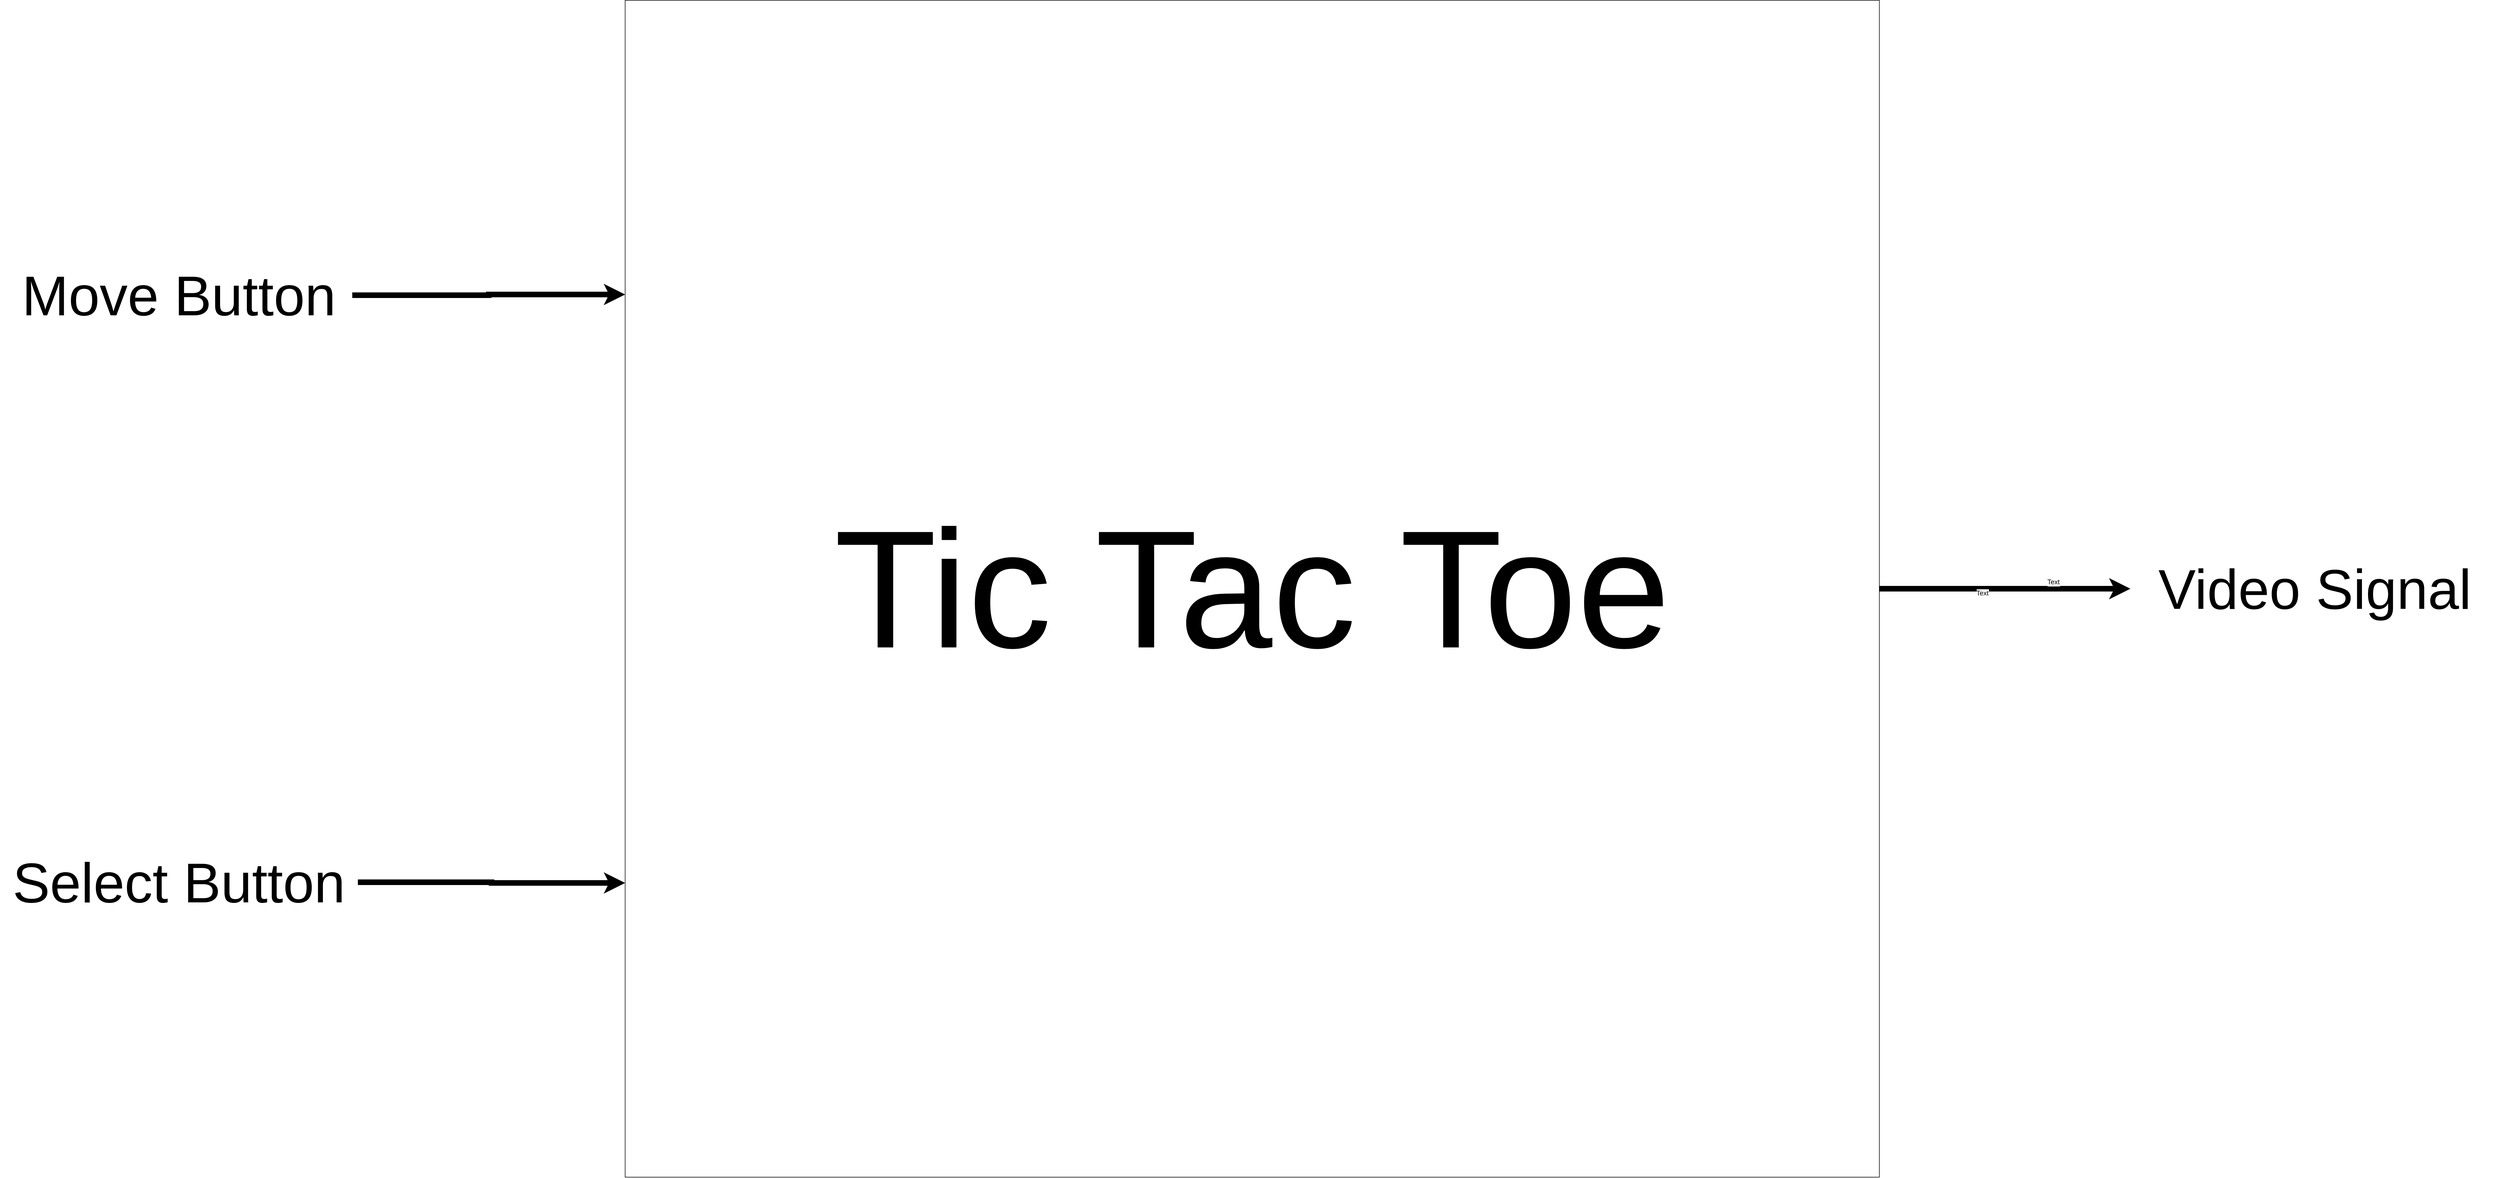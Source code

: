 <mxfile version="11.3.0" type="device" pages="3"><diagram name="Primer nivel" id="VRaEyKeMz-Fu94Q4F9TS"><mxGraphModel dx="4730" dy="3400" grid="1" gridSize="10" guides="1" tooltips="1" connect="1" arrows="1" fold="1" page="1" pageScale="1" pageWidth="4681" pageHeight="3300" math="0" shadow="0"><root><mxCell id="SOp9lA0vpBO1WzthSjaa-0"/><mxCell id="SOp9lA0vpBO1WzthSjaa-1" parent="SOp9lA0vpBO1WzthSjaa-0"/><mxCell id="SOp9lA0vpBO1WzthSjaa-2" value="&lt;font style=&quot;font-size: 300px&quot;&gt;Tic Tac Toe&lt;/font&gt;" style="rounded=0;whiteSpace=wrap;html=1;fontSize=144;" parent="SOp9lA0vpBO1WzthSjaa-1" vertex="1"><mxGeometry x="1208" y="592.5" width="2243" height="2105" as="geometry"/></mxCell><mxCell id="SOp9lA0vpBO1WzthSjaa-3" style="edgeStyle=orthogonalEdgeStyle;rounded=0;orthogonalLoop=1;jettySize=auto;html=1;exitX=1;exitY=0.5;exitDx=0;exitDy=0;entryX=0;entryY=0.25;entryDx=0;entryDy=0;strokeWidth=10;" parent="SOp9lA0vpBO1WzthSjaa-1" source="SOp9lA0vpBO1WzthSjaa-4" target="SOp9lA0vpBO1WzthSjaa-2" edge="1"><mxGeometry relative="1" as="geometry"/></mxCell><mxCell id="SOp9lA0vpBO1WzthSjaa-4" value="&lt;font style=&quot;font-size: 100px&quot;&gt;Move Button&lt;/font&gt;" style="text;html=1;strokeColor=none;fillColor=none;align=center;verticalAlign=middle;whiteSpace=wrap;rounded=0;" parent="SOp9lA0vpBO1WzthSjaa-1" vertex="1"><mxGeometry x="100" y="1030" width="620" height="180" as="geometry"/></mxCell><mxCell id="SOp9lA0vpBO1WzthSjaa-5" style="edgeStyle=orthogonalEdgeStyle;rounded=0;orthogonalLoop=1;jettySize=auto;html=1;exitX=1;exitY=0.5;exitDx=0;exitDy=0;entryX=0;entryY=0.75;entryDx=0;entryDy=0;strokeWidth=10;" parent="SOp9lA0vpBO1WzthSjaa-1" source="SOp9lA0vpBO1WzthSjaa-6" target="SOp9lA0vpBO1WzthSjaa-2" edge="1"><mxGeometry relative="1" as="geometry"/></mxCell><mxCell id="SOp9lA0vpBO1WzthSjaa-6" value="&lt;font style=&quot;font-size: 100px&quot;&gt;Select Button&lt;/font&gt;" style="text;html=1;strokeColor=none;fillColor=none;align=center;verticalAlign=middle;whiteSpace=wrap;rounded=0;" parent="SOp9lA0vpBO1WzthSjaa-1" vertex="1"><mxGeometry x="90" y="2080" width="640" height="180" as="geometry"/></mxCell><mxCell id="SOp9lA0vpBO1WzthSjaa-10" value="&lt;span style=&quot;font-size: 100px&quot;&gt;Video Signal&lt;/span&gt;" style="text;html=1;strokeColor=none;fillColor=none;align=center;verticalAlign=middle;whiteSpace=wrap;rounded=0;" parent="SOp9lA0vpBO1WzthSjaa-1" vertex="1"><mxGeometry x="3900" y="1496.5" width="660" height="297" as="geometry"/></mxCell><mxCell id="SOp9lA0vpBO1WzthSjaa-16" value="" style="endArrow=classic;html=1;entryX=0;entryY=0.5;entryDx=0;entryDy=0;exitX=1;exitY=0.5;exitDx=0;exitDy=0;strokeWidth=10;" parent="SOp9lA0vpBO1WzthSjaa-1" source="SOp9lA0vpBO1WzthSjaa-2" target="SOp9lA0vpBO1WzthSjaa-10" edge="1"><mxGeometry width="50" height="50" relative="1" as="geometry"><mxPoint x="3493" y="1005.0" as="sourcePoint"/><mxPoint x="3990" y="1005.0" as="targetPoint"/></mxGeometry></mxCell><mxCell id="SOp9lA0vpBO1WzthSjaa-19" value="Text" style="text;html=1;resizable=0;points=[];align=center;verticalAlign=middle;labelBackgroundColor=#ffffff;" parent="SOp9lA0vpBO1WzthSjaa-16" vertex="1" connectable="0"><mxGeometry x="0.375" y="12" relative="1" as="geometry"><mxPoint x="2" as="offset"/></mxGeometry></mxCell><mxCell id="SOp9lA0vpBO1WzthSjaa-20" value="Text" style="text;html=1;resizable=0;points=[];align=center;verticalAlign=middle;labelBackgroundColor=#ffffff;" parent="SOp9lA0vpBO1WzthSjaa-16" vertex="1" connectable="0"><mxGeometry x="-0.189" y="-8" relative="1" as="geometry"><mxPoint x="2" as="offset"/></mxGeometry></mxCell></root></mxGraphModel></diagram><diagram name="Segundo Nivel" id="94DlbC7KpUiSdcQvZ9me"><mxGraphModel dx="2703" dy="1943" grid="1" gridSize="10" guides="1" tooltips="1" connect="1" arrows="1" fold="1" page="1" pageScale="1" pageWidth="4681" pageHeight="3300" math="0" shadow="0"><root><mxCell id="M1Ep8YTPKcjuerVKR5_u-0"/><mxCell id="M1Ep8YTPKcjuerVKR5_u-1" parent="M1Ep8YTPKcjuerVKR5_u-0"/><mxCell id="M1Ep8YTPKcjuerVKR5_u-2" value="" style="rounded=0;whiteSpace=wrap;html=1;fontSize=144;" parent="M1Ep8YTPKcjuerVKR5_u-1" vertex="1"><mxGeometry x="1208" y="592.5" width="2243" height="2105" as="geometry"/></mxCell><mxCell id="6IfvjfsNsSZOHB_yf66o-8" style="edgeStyle=orthogonalEdgeStyle;rounded=0;orthogonalLoop=1;jettySize=auto;html=1;exitX=0;exitY=0.75;exitDx=0;exitDy=0;entryX=0.5;entryY=1;entryDx=0;entryDy=0;strokeWidth=10;" parent="M1Ep8YTPKcjuerVKR5_u-1" source="M1Ep8YTPKcjuerVKR5_u-2" target="6IfvjfsNsSZOHB_yf66o-4" edge="1"><mxGeometry relative="1" as="geometry"><Array as="points"><mxPoint x="1711" y="2171"/></Array></mxGeometry></mxCell><mxCell id="6IfvjfsNsSZOHB_yf66o-7" style="edgeStyle=orthogonalEdgeStyle;rounded=0;orthogonalLoop=1;jettySize=auto;html=1;exitX=0;exitY=0.25;exitDx=0;exitDy=0;entryX=0.5;entryY=0;entryDx=0;entryDy=0;strokeWidth=10;" parent="M1Ep8YTPKcjuerVKR5_u-1" source="M1Ep8YTPKcjuerVKR5_u-2" target="6IfvjfsNsSZOHB_yf66o-4" edge="1"><mxGeometry relative="1" as="geometry"><Array as="points"><mxPoint x="1712" y="1119"/><mxPoint x="1712" y="1500"/></Array></mxGeometry></mxCell><mxCell id="M1Ep8YTPKcjuerVKR5_u-3" style="edgeStyle=orthogonalEdgeStyle;rounded=0;orthogonalLoop=1;jettySize=auto;html=1;exitX=1;exitY=0.5;exitDx=0;exitDy=0;entryX=0;entryY=0.25;entryDx=0;entryDy=0;strokeWidth=10;" parent="M1Ep8YTPKcjuerVKR5_u-1" source="M1Ep8YTPKcjuerVKR5_u-4" target="M1Ep8YTPKcjuerVKR5_u-2" edge="1"><mxGeometry relative="1" as="geometry"/></mxCell><mxCell id="M1Ep8YTPKcjuerVKR5_u-4" value="&lt;font style=&quot;font-size: 100px&quot;&gt;Move Button&lt;/font&gt;" style="text;html=1;strokeColor=none;fillColor=none;align=center;verticalAlign=middle;whiteSpace=wrap;rounded=0;" parent="M1Ep8YTPKcjuerVKR5_u-1" vertex="1"><mxGeometry x="100" y="1030" width="620" height="180" as="geometry"/></mxCell><mxCell id="M1Ep8YTPKcjuerVKR5_u-5" style="edgeStyle=orthogonalEdgeStyle;rounded=0;orthogonalLoop=1;jettySize=auto;html=1;exitX=1;exitY=0.5;exitDx=0;exitDy=0;entryX=0;entryY=0.75;entryDx=0;entryDy=0;strokeWidth=10;" parent="M1Ep8YTPKcjuerVKR5_u-1" source="M1Ep8YTPKcjuerVKR5_u-6" target="M1Ep8YTPKcjuerVKR5_u-2" edge="1"><mxGeometry relative="1" as="geometry"/></mxCell><mxCell id="M1Ep8YTPKcjuerVKR5_u-6" value="&lt;font style=&quot;font-size: 100px&quot;&gt;Select Button&lt;/font&gt;" style="text;html=1;strokeColor=none;fillColor=none;align=center;verticalAlign=middle;whiteSpace=wrap;rounded=0;" parent="M1Ep8YTPKcjuerVKR5_u-1" vertex="1"><mxGeometry x="90" y="2080" width="640" height="180" as="geometry"/></mxCell><mxCell id="M1Ep8YTPKcjuerVKR5_u-7" value="&lt;span style=&quot;font-size: 100px&quot;&gt;Video Signal&lt;/span&gt;" style="text;html=1;strokeColor=none;fillColor=none;align=center;verticalAlign=middle;whiteSpace=wrap;rounded=0;" parent="M1Ep8YTPKcjuerVKR5_u-1" vertex="1"><mxGeometry x="3900" y="1496.5" width="660" height="297" as="geometry"/></mxCell><mxCell id="M1Ep8YTPKcjuerVKR5_u-8" value="" style="endArrow=classic;html=1;entryX=0;entryY=0.5;entryDx=0;entryDy=0;exitX=1;exitY=0.5;exitDx=0;exitDy=0;strokeWidth=10;" parent="M1Ep8YTPKcjuerVKR5_u-1" source="M1Ep8YTPKcjuerVKR5_u-2" target="M1Ep8YTPKcjuerVKR5_u-7" edge="1"><mxGeometry width="50" height="50" relative="1" as="geometry"><mxPoint x="3493" y="1005.0" as="sourcePoint"/><mxPoint x="3990" y="1005.0" as="targetPoint"/></mxGeometry></mxCell><mxCell id="M1Ep8YTPKcjuerVKR5_u-9" value="Text" style="text;html=1;resizable=0;points=[];align=center;verticalAlign=middle;labelBackgroundColor=#ffffff;" parent="M1Ep8YTPKcjuerVKR5_u-8" vertex="1" connectable="0"><mxGeometry x="0.375" y="12" relative="1" as="geometry"><mxPoint x="2" as="offset"/></mxGeometry></mxCell><mxCell id="M1Ep8YTPKcjuerVKR5_u-10" value="Text" style="text;html=1;resizable=0;points=[];align=center;verticalAlign=middle;labelBackgroundColor=#ffffff;" parent="M1Ep8YTPKcjuerVKR5_u-8" vertex="1" connectable="0"><mxGeometry x="-0.189" y="-8" relative="1" as="geometry"><mxPoint x="2" as="offset"/></mxGeometry></mxCell><mxCell id="6IfvjfsNsSZOHB_yf66o-1" style="edgeStyle=orthogonalEdgeStyle;rounded=0;orthogonalLoop=1;jettySize=auto;html=1;exitX=1;exitY=0.5;exitDx=0;exitDy=0;entryX=1;entryY=0.5;entryDx=0;entryDy=0;strokeWidth=10;" parent="M1Ep8YTPKcjuerVKR5_u-1" source="6IfvjfsNsSZOHB_yf66o-0" target="M1Ep8YTPKcjuerVKR5_u-2" edge="1"><mxGeometry relative="1" as="geometry"><Array as="points"><mxPoint x="3260" y="1645"/></Array></mxGeometry></mxCell><mxCell id="6IfvjfsNsSZOHB_yf66o-0" value="&lt;font style=&quot;font-size: 72px&quot;&gt;Video Controller&lt;/font&gt;" style="rounded=0;whiteSpace=wrap;html=1;" parent="M1Ep8YTPKcjuerVKR5_u-1" vertex="1"><mxGeometry x="2700" y="1500" width="560" height="296" as="geometry"/></mxCell><mxCell id="6IfvjfsNsSZOHB_yf66o-6" style="edgeStyle=orthogonalEdgeStyle;rounded=0;orthogonalLoop=1;jettySize=auto;html=1;exitX=1;exitY=0.5;exitDx=0;exitDy=0;entryX=0;entryY=0.5;entryDx=0;entryDy=0;strokeWidth=10;" parent="M1Ep8YTPKcjuerVKR5_u-1" source="6IfvjfsNsSZOHB_yf66o-2" target="6IfvjfsNsSZOHB_yf66o-0" edge="1"><mxGeometry relative="1" as="geometry"/></mxCell><mxCell id="6IfvjfsNsSZOHB_yf66o-2" value="&lt;font style=&quot;font-size: 72px&quot;&gt;Renderer&lt;/font&gt;" style="rounded=0;whiteSpace=wrap;html=1;" parent="M1Ep8YTPKcjuerVKR5_u-1" vertex="1"><mxGeometry x="2088" y="1500" width="505" height="296" as="geometry"/></mxCell><mxCell id="6IfvjfsNsSZOHB_yf66o-5" style="edgeStyle=orthogonalEdgeStyle;rounded=0;orthogonalLoop=1;jettySize=auto;html=1;exitX=1;exitY=0.5;exitDx=0;exitDy=0;entryX=0;entryY=0.5;entryDx=0;entryDy=0;strokeWidth=10;" parent="M1Ep8YTPKcjuerVKR5_u-1" source="6IfvjfsNsSZOHB_yf66o-4" target="6IfvjfsNsSZOHB_yf66o-2" edge="1"><mxGeometry relative="1" as="geometry"/></mxCell><mxCell id="6IfvjfsNsSZOHB_yf66o-4" value="&lt;span style=&quot;font-size: 72px&quot;&gt;Game Logic&lt;/span&gt;" style="rounded=0;whiteSpace=wrap;html=1;" parent="M1Ep8YTPKcjuerVKR5_u-1" vertex="1"><mxGeometry x="1441" y="1500" width="540" height="296" as="geometry"/></mxCell><mxCell id="t1zaIUHRkHq5p40EgM4k-0" value="&lt;font style=&quot;font-size: 150px&quot;&gt;Tic Tac Toe&lt;/font&gt;" style="text;html=1;strokeColor=none;fillColor=none;align=center;verticalAlign=middle;whiteSpace=wrap;rounded=0;" parent="M1Ep8YTPKcjuerVKR5_u-1" vertex="1"><mxGeometry x="1240" y="630" width="770" height="180" as="geometry"/></mxCell></root></mxGraphModel></diagram><diagram id="coCTTtvEyfq7xcl68fyD" name="Tercer nivel"><mxGraphModel dx="4730" dy="3400" grid="1" gridSize="10" guides="1" tooltips="1" connect="1" arrows="1" fold="1" page="1" pageScale="1" pageWidth="4681" pageHeight="3300" math="0" shadow="0"><root><mxCell id="0"/><mxCell id="1" parent="0"/><mxCell id="U6bcuDXl89iZQNXAuWG--1" value="" style="rounded=0;whiteSpace=wrap;html=1;fontSize=144;" parent="1" vertex="1"><mxGeometry x="890" y="593" width="2561" height="2105" as="geometry"/></mxCell><mxCell id="U6bcuDXl89iZQNXAuWG--9" style="edgeStyle=orthogonalEdgeStyle;rounded=0;orthogonalLoop=1;jettySize=auto;html=1;exitX=1;exitY=0.5;exitDx=0;exitDy=0;entryX=0;entryY=0.25;entryDx=0;entryDy=0;strokeWidth=10;" parent="1" source="U6bcuDXl89iZQNXAuWG--6" edge="1"><mxGeometry relative="1" as="geometry"><mxPoint x="898.429" y="1119.857" as="targetPoint"/></mxGeometry></mxCell><mxCell id="U6bcuDXl89iZQNXAuWG--6" value="&lt;font style=&quot;font-size: 100px&quot;&gt;MoveButton&lt;/font&gt;" style="text;html=1;strokeColor=none;fillColor=none;align=center;verticalAlign=middle;whiteSpace=wrap;rounded=0;" parent="1" vertex="1"><mxGeometry x="40" y="1030" width="620" height="180" as="geometry"/></mxCell><mxCell id="U6bcuDXl89iZQNXAuWG--8" style="edgeStyle=orthogonalEdgeStyle;rounded=0;orthogonalLoop=1;jettySize=auto;html=1;exitX=1;exitY=0.5;exitDx=0;exitDy=0;entryX=0;entryY=0.75;entryDx=0;entryDy=0;strokeWidth=10;" parent="1" source="U6bcuDXl89iZQNXAuWG--7" edge="1"><mxGeometry relative="1" as="geometry"><mxPoint x="898.429" y="2171.286" as="targetPoint"/></mxGeometry></mxCell><mxCell id="U6bcuDXl89iZQNXAuWG--7" value="&lt;font style=&quot;font-size: 100px&quot;&gt;SelectButton&lt;/font&gt;" style="text;html=1;strokeColor=none;fillColor=none;align=center;verticalAlign=middle;whiteSpace=wrap;rounded=0;" parent="1" vertex="1"><mxGeometry x="40" y="2080" width="610" height="180" as="geometry"/></mxCell><mxCell id="U6bcuDXl89iZQNXAuWG--10" value="&lt;font style=&quot;font-size: 100px&quot;&gt;VGA_R&lt;/font&gt;" style="text;html=1;strokeColor=none;fillColor=none;align=center;verticalAlign=middle;whiteSpace=wrap;rounded=0;" parent="1" vertex="1"><mxGeometry x="3950" y="961" width="380" height="180" as="geometry"/></mxCell><mxCell id="U6bcuDXl89iZQNXAuWG--11" value="&lt;font style=&quot;font-size: 100px&quot;&gt;VGA_G&lt;/font&gt;&lt;span style=&quot;font-family: &amp;#34;helvetica&amp;#34; , &amp;#34;arial&amp;#34; , sans-serif ; font-size: 0px ; white-space: nowrap&quot;&gt;%3CmxGraphModel%3E%3Croot%3E%3CmxCell%20id%3D%220%22%2F%3E%3CmxCell%20id%3D%221%22%20parent%3D%220%22%2F%3E%3CmxCell%20id%3D%222%22%20value%3D%22%26lt%3Bfont%20style%3D%26quot%3Bfont-size%3A%20100px%26quot%3B%26gt%3BVGA_R%26lt%3B%2Ffont%26gt%3B%22%20style%3D%22text%3Bhtml%3D1%3BstrokeColor%3Dnone%3BfillColor%3Dnone%3Balign%3Dcenter%3BverticalAlign%3Dmiddle%3BwhiteSpace%3Dwrap%3Brounded%3D0%3B%22%20vertex%3D%221%22%20parent%3D%221%22%3E%3CmxGeometry%20x%3D%223800%22%20y%3D%22592.5%22%20width%3D%22620%22%20height%3D%22180%22%20as%3D%22geometry%22%2F%3E%3C%2FmxCell%3E%3C%2Froot%3E%3C%2FmxGraphModel%3E&lt;/span&gt;" style="text;html=1;strokeColor=none;fillColor=none;align=center;verticalAlign=middle;whiteSpace=wrap;rounded=0;" parent="1" vertex="1"><mxGeometry x="3952.5" y="1218.5" width="375" height="180" as="geometry"/></mxCell><mxCell id="U6bcuDXl89iZQNXAuWG--12" value="&lt;font style=&quot;font-size: 100px&quot;&gt;VGA_B&lt;/font&gt;" style="text;html=1;strokeColor=none;fillColor=none;align=center;verticalAlign=middle;whiteSpace=wrap;rounded=0;" parent="1" vertex="1"><mxGeometry x="3950" y="1476" width="375" height="180" as="geometry"/></mxCell><mxCell id="U6bcuDXl89iZQNXAuWG--13" value="&lt;font style=&quot;font-size: 100px&quot;&gt;VGA_CLK&lt;/font&gt;" style="text;html=1;strokeColor=none;fillColor=none;align=center;verticalAlign=middle;whiteSpace=wrap;rounded=0;" parent="1" vertex="1"><mxGeometry x="3898" y="2366" width="475" height="180" as="geometry"/></mxCell><mxCell id="U6bcuDXl89iZQNXAuWG--14" value="&lt;font style=&quot;font-size: 100px&quot;&gt;VGA_HS&lt;/font&gt;" style="text;html=1;strokeColor=none;fillColor=none;align=center;verticalAlign=middle;whiteSpace=wrap;rounded=0;" parent="1" vertex="1"><mxGeometry x="3925" y="1731" width="430" height="180" as="geometry"/></mxCell><mxCell id="U6bcuDXl89iZQNXAuWG--15" value="&lt;span style=&quot;font-size: 100px&quot;&gt;VGA_VS&lt;/span&gt;" style="text;html=1;strokeColor=none;fillColor=none;align=center;verticalAlign=middle;whiteSpace=wrap;rounded=0;" parent="1" vertex="1"><mxGeometry x="3925" y="2034" width="435" height="180" as="geometry"/></mxCell><mxCell id="U6bcuDXl89iZQNXAuWG--16" value="" style="endArrow=classic;html=1;entryX=0;entryY=0.5;entryDx=0;entryDy=0;strokeWidth=10;" parent="1" target="U6bcuDXl89iZQNXAuWG--10" edge="1"><mxGeometry width="50" height="50" relative="1" as="geometry"><mxPoint x="3453" y="1051" as="sourcePoint"/><mxPoint x="3180" y="2806" as="targetPoint"/></mxGeometry></mxCell><mxCell id="U6bcuDXl89iZQNXAuWG--17" value="" style="endArrow=classic;html=1;entryX=0;entryY=0.5;entryDx=0;entryDy=0;strokeWidth=10;" parent="1" target="U6bcuDXl89iZQNXAuWG--11" edge="1"><mxGeometry width="50" height="50" relative="1" as="geometry"><mxPoint x="3451" y="1307.0" as="sourcePoint"/><mxPoint x="3860" y="1296" as="targetPoint"/></mxGeometry></mxCell><mxCell id="U6bcuDXl89iZQNXAuWG--18" value="" style="endArrow=classic;html=1;entryX=0;entryY=0.5;entryDx=0;entryDy=0;exitX=1;exitY=0.422;exitDx=0;exitDy=0;exitPerimeter=0;strokeWidth=10;" parent="1" target="U6bcuDXl89iZQNXAuWG--12" edge="1"><mxGeometry width="50" height="50" relative="1" as="geometry"><mxPoint x="3451" y="1566.81" as="sourcePoint"/><mxPoint x="3970" y="1071.0" as="targetPoint"/></mxGeometry></mxCell><mxCell id="U6bcuDXl89iZQNXAuWG--20" value="" style="endArrow=classic;html=1;entryX=0;entryY=0.5;entryDx=0;entryDy=0;exitX=1.002;exitY=0.566;exitDx=0;exitDy=0;exitPerimeter=0;strokeWidth=10;" parent="1" target="U6bcuDXl89iZQNXAuWG--13" edge="1"><mxGeometry width="50" height="50" relative="1" as="geometry"><mxPoint x="3450.986" y="2459.93" as="sourcePoint"/><mxPoint x="3985.5" y="1681.0" as="targetPoint"/></mxGeometry></mxCell><mxCell id="U6bcuDXl89iZQNXAuWG--21" value="" style="endArrow=classic;html=1;entryX=0;entryY=0.5;entryDx=0;entryDy=0;exitX=1;exitY=0.722;exitDx=0;exitDy=0;exitPerimeter=0;strokeWidth=10;" parent="1" target="U6bcuDXl89iZQNXAuWG--14" edge="1"><mxGeometry width="50" height="50" relative="1" as="geometry"><mxPoint x="3451" y="1823.31" as="sourcePoint"/><mxPoint x="4000" y="726.0" as="targetPoint"/></mxGeometry></mxCell><mxCell id="U6bcuDXl89iZQNXAuWG--22" value="" style="endArrow=classic;html=1;entryX=0;entryY=0.5;entryDx=0;entryDy=0;exitX=1;exitY=0.865;exitDx=0;exitDy=0;exitPerimeter=0;strokeWidth=10;" parent="1" target="U6bcuDXl89iZQNXAuWG--15" edge="1"><mxGeometry width="50" height="50" relative="1" as="geometry"><mxPoint x="3451" y="2124.325" as="sourcePoint"/><mxPoint x="4010" y="736.0" as="targetPoint"/></mxGeometry></mxCell><mxCell id="NzuIE_MV4GLH1hXLwzQn-1" value="&lt;font style=&quot;font-size: 150px&quot;&gt;Tic Tac Toe&lt;/font&gt;" style="text;html=1;strokeColor=none;fillColor=none;align=center;verticalAlign=middle;whiteSpace=wrap;rounded=0;" parent="1" vertex="1"><mxGeometry x="990" y="630" width="770" height="180" as="geometry"/></mxCell><mxCell id="RoFuXVgpcUPYctd1sGK--9" style="edgeStyle=orthogonalEdgeStyle;rounded=0;orthogonalLoop=1;jettySize=auto;html=1;exitX=1;exitY=0.25;exitDx=0;exitDy=0;entryX=1;entryY=0.722;entryDx=0;entryDy=0;entryPerimeter=0;strokeWidth=10;" edge="1" parent="1" source="RoFuXVgpcUPYctd1sGK--1"><mxGeometry relative="1" as="geometry"><mxPoint x="3452" y="1823" as="targetPoint"/><Array as="points"><mxPoint x="3210" y="1895"/><mxPoint x="3210" y="1823"/></Array></mxGeometry></mxCell><mxCell id="RoFuXVgpcUPYctd1sGK--10" style="edgeStyle=orthogonalEdgeStyle;rounded=0;orthogonalLoop=1;jettySize=auto;html=1;exitX=1;exitY=0.75;exitDx=0;exitDy=0;entryX=1;entryY=0.864;entryDx=0;entryDy=0;entryPerimeter=0;strokeWidth=10;" edge="1" parent="1" source="RoFuXVgpcUPYctd1sGK--1"><mxGeometry relative="1" as="geometry"><mxPoint x="3452" y="2123" as="targetPoint"/><Array as="points"><mxPoint x="3210" y="2043"/><mxPoint x="3210" y="2122"/></Array></mxGeometry></mxCell><mxCell id="RoFuXVgpcUPYctd1sGK--21" style="edgeStyle=orthogonalEdgeStyle;rounded=0;orthogonalLoop=1;jettySize=auto;html=1;exitX=0.25;exitY=0;exitDx=0;exitDy=0;entryX=0.25;entryY=1;entryDx=0;entryDy=0;strokeWidth=10;" edge="1" parent="1" source="RoFuXVgpcUPYctd1sGK--1" target="RoFuXVgpcUPYctd1sGK--3"><mxGeometry relative="1" as="geometry"/></mxCell><mxCell id="RoFuXVgpcUPYctd1sGK--22" style="edgeStyle=orthogonalEdgeStyle;rounded=0;orthogonalLoop=1;jettySize=auto;html=1;exitX=0.75;exitY=0;exitDx=0;exitDy=0;entryX=0.75;entryY=1;entryDx=0;entryDy=0;strokeWidth=10;" edge="1" parent="1" source="RoFuXVgpcUPYctd1sGK--1" target="RoFuXVgpcUPYctd1sGK--3"><mxGeometry relative="1" as="geometry"/></mxCell><mxCell id="RoFuXVgpcUPYctd1sGK--1" value="&lt;span style=&quot;font-size: 72px&quot;&gt;Synchronizer&lt;/span&gt;" style="rounded=0;whiteSpace=wrap;html=1;" vertex="1" parent="1"><mxGeometry x="2470" y="1821" width="560" height="296" as="geometry"/></mxCell><mxCell id="RoFuXVgpcUPYctd1sGK--5" style="edgeStyle=orthogonalEdgeStyle;rounded=0;orthogonalLoop=1;jettySize=auto;html=1;exitX=1;exitY=0.25;exitDx=0;exitDy=0;entryX=1;entryY=0.174;entryDx=0;entryDy=0;entryPerimeter=0;strokeWidth=10;" edge="1" parent="1" source="RoFuXVgpcUPYctd1sGK--3"><mxGeometry relative="1" as="geometry"><mxPoint x="3452" y="1046" as="targetPoint"/><Array as="points"><mxPoint x="3240" y="1234"/><mxPoint x="3240" y="1046"/></Array></mxGeometry></mxCell><mxCell id="RoFuXVgpcUPYctd1sGK--6" style="edgeStyle=orthogonalEdgeStyle;rounded=0;orthogonalLoop=1;jettySize=auto;html=1;exitX=1;exitY=0.5;exitDx=0;exitDy=0;entryX=1;entryY=0.3;entryDx=0;entryDy=0;entryPerimeter=0;strokeWidth=10;" edge="1" parent="1" source="RoFuXVgpcUPYctd1sGK--3"><mxGeometry relative="1" as="geometry"><mxPoint x="3452" y="1310" as="targetPoint"/><Array as="points"><mxPoint x="3031" y="1310"/></Array></mxGeometry></mxCell><mxCell id="RoFuXVgpcUPYctd1sGK--7" style="edgeStyle=orthogonalEdgeStyle;rounded=0;orthogonalLoop=1;jettySize=auto;html=1;exitX=1;exitY=0.75;exitDx=0;exitDy=0;entryX=1;entryY=0.421;entryDx=0;entryDy=0;entryPerimeter=0;strokeWidth=10;" edge="1" parent="1" source="RoFuXVgpcUPYctd1sGK--3"><mxGeometry relative="1" as="geometry"><mxPoint x="3452" y="1566" as="targetPoint"/><Array as="points"><mxPoint x="3240" y="1382"/><mxPoint x="3240" y="1565"/></Array></mxGeometry></mxCell><mxCell id="RoFuXVgpcUPYctd1sGK--3" value="&lt;span style=&quot;font-size: 72px&quot;&gt;Renderer&lt;/span&gt;" style="rounded=0;whiteSpace=wrap;html=1;" vertex="1" parent="1"><mxGeometry x="2470" y="1160.5" width="560" height="296" as="geometry"/></mxCell><mxCell id="fLyg5SErlS4PduWZMLWV-1" style="edgeStyle=orthogonalEdgeStyle;rounded=0;orthogonalLoop=1;jettySize=auto;html=1;exitX=0.5;exitY=1;exitDx=0;exitDy=0;entryX=0.5;entryY=0;entryDx=0;entryDy=0;strokeWidth=10;" edge="1" parent="1" source="RoFuXVgpcUPYctd1sGK--4" target="RoFuXVgpcUPYctd1sGK--3"><mxGeometry relative="1" as="geometry"/></mxCell><mxCell id="RoFuXVgpcUPYctd1sGK--4" value="&lt;span style=&quot;font-size: 72px&quot;&gt;Sprite Memory&lt;/span&gt;" style="rounded=0;whiteSpace=wrap;html=1;" vertex="1" parent="1"><mxGeometry x="2470" y="720" width="560" height="296" as="geometry"/></mxCell><mxCell id="RoFuXVgpcUPYctd1sGK--19" style="edgeStyle=orthogonalEdgeStyle;rounded=0;orthogonalLoop=1;jettySize=auto;html=1;exitX=1;exitY=0.5;exitDx=0;exitDy=0;entryX=1;entryY=0.845;entryDx=0;entryDy=0;entryPerimeter=0;strokeWidth=10;" edge="1" parent="1" source="RoFuXVgpcUPYctd1sGK--15"><mxGeometry relative="1" as="geometry"><mxPoint x="3452" y="2458" as="targetPoint"/><Array as="points"><mxPoint x="3050" y="2456"/><mxPoint x="3050" y="2458"/></Array></mxGeometry></mxCell><mxCell id="RoFuXVgpcUPYctd1sGK--20" style="edgeStyle=orthogonalEdgeStyle;rounded=0;orthogonalLoop=1;jettySize=auto;html=1;exitX=0.5;exitY=0;exitDx=0;exitDy=0;entryX=0.5;entryY=1;entryDx=0;entryDy=0;strokeWidth=10;" edge="1" parent="1" source="RoFuXVgpcUPYctd1sGK--15" target="RoFuXVgpcUPYctd1sGK--1"><mxGeometry relative="1" as="geometry"/></mxCell><mxCell id="RoFuXVgpcUPYctd1sGK--15" value="&lt;span style=&quot;font-size: 72px&quot;&gt;Video Clock Generator&lt;/span&gt;" style="rounded=0;whiteSpace=wrap;html=1;" vertex="1" parent="1"><mxGeometry x="2470" y="2308" width="560" height="296" as="geometry"/></mxCell><mxCell id="RoFuXVgpcUPYctd1sGK--23" value="&lt;font style=&quot;font-size: 72px&quot;&gt;row&lt;/font&gt;" style="text;html=1;strokeColor=none;fillColor=none;align=center;verticalAlign=middle;whiteSpace=wrap;rounded=0;" vertex="1" parent="1"><mxGeometry x="2440" y="1601" width="155" height="110" as="geometry"/></mxCell><mxCell id="RoFuXVgpcUPYctd1sGK--24" value="&lt;font style=&quot;font-size: 72px&quot;&gt;col&lt;/font&gt;" style="text;html=1;strokeColor=none;fillColor=none;align=center;verticalAlign=middle;whiteSpace=wrap;rounded=0;" vertex="1" parent="1"><mxGeometry x="2720" y="1601" width="155" height="110" as="geometry"/></mxCell><mxCell id="dbsL1JUt8XBxx649FC_Q-7" style="edgeStyle=orthogonalEdgeStyle;rounded=0;orthogonalLoop=1;jettySize=auto;html=1;exitX=1;exitY=0.5;exitDx=0;exitDy=0;entryX=0;entryY=0.5;entryDx=0;entryDy=0;strokeWidth=10;" edge="1" parent="1" source="dbsL1JUt8XBxx649FC_Q-2" target="RoFuXVgpcUPYctd1sGK--3"><mxGeometry relative="1" as="geometry"/></mxCell><mxCell id="dbsL1JUt8XBxx649FC_Q-8" style="edgeStyle=orthogonalEdgeStyle;rounded=0;orthogonalLoop=1;jettySize=auto;html=1;exitX=0.5;exitY=1;exitDx=0;exitDy=0;entryX=0.5;entryY=0;entryDx=0;entryDy=0;strokeWidth=10;" edge="1" parent="1" source="dbsL1JUt8XBxx649FC_Q-2" target="dbsL1JUt8XBxx649FC_Q-5"><mxGeometry relative="1" as="geometry"/></mxCell><mxCell id="dbsL1JUt8XBxx649FC_Q-2" value="&lt;span style=&quot;font-size: 72px&quot;&gt;Select Position FSM&lt;/span&gt;" style="rounded=0;whiteSpace=wrap;html=1;" vertex="1" parent="1"><mxGeometry x="1345" y="1160.5" width="560" height="296" as="geometry"/></mxCell><mxCell id="dbsL1JUt8XBxx649FC_Q-3" style="edgeStyle=orthogonalEdgeStyle;rounded=0;orthogonalLoop=1;jettySize=auto;html=1;exitX=0;exitY=0.25;exitDx=0;exitDy=0;entryX=0;entryY=0.25;entryDx=0;entryDy=0;strokeWidth=10;" edge="1" parent="1" target="dbsL1JUt8XBxx649FC_Q-2"><mxGeometry relative="1" as="geometry"><mxPoint x="898.429" y="1119.857" as="sourcePoint"/><Array as="points"><mxPoint x="1210" y="1120"/><mxPoint x="1210" y="1233"/></Array></mxGeometry></mxCell><mxCell id="dbsL1JUt8XBxx649FC_Q-4" style="edgeStyle=orthogonalEdgeStyle;rounded=0;orthogonalLoop=1;jettySize=auto;html=1;exitX=0;exitY=0.75;exitDx=0;exitDy=0;entryX=0;entryY=0.75;entryDx=0;entryDy=0;strokeWidth=10;" edge="1" parent="1" target="dbsL1JUt8XBxx649FC_Q-2"><mxGeometry relative="1" as="geometry"><mxPoint x="898.429" y="2171.286" as="sourcePoint"/><Array as="points"><mxPoint x="897" y="2173"/><mxPoint x="1210" y="2173"/><mxPoint x="1210" y="1383"/></Array></mxGeometry></mxCell><mxCell id="dbsL1JUt8XBxx649FC_Q-6" style="edgeStyle=orthogonalEdgeStyle;rounded=0;orthogonalLoop=1;jettySize=auto;html=1;exitX=1;exitY=0.5;exitDx=0;exitDy=0;entryX=0;entryY=0.75;entryDx=0;entryDy=0;strokeWidth=10;" edge="1" parent="1" source="dbsL1JUt8XBxx649FC_Q-5" target="RoFuXVgpcUPYctd1sGK--3"><mxGeometry relative="1" as="geometry"><Array as="points"><mxPoint x="2340" y="1820"/><mxPoint x="2340" y="1383"/></Array></mxGeometry></mxCell><mxCell id="dbsL1JUt8XBxx649FC_Q-5" value="&lt;span style=&quot;font-size: 72px&quot;&gt;Game FSM&lt;/span&gt;" style="rounded=0;whiteSpace=wrap;html=1;" vertex="1" parent="1"><mxGeometry x="1345" y="1673" width="560" height="296" as="geometry"/></mxCell><mxCell id="dbsL1JUt8XBxx649FC_Q-9" value="&lt;font style=&quot;font-size: 72px&quot;&gt;next_pos&lt;/font&gt;" style="text;html=1;strokeColor=none;fillColor=none;align=center;verticalAlign=middle;whiteSpace=wrap;rounded=0;" vertex="1" parent="1"><mxGeometry x="1625" y="1510" width="315" height="110" as="geometry"/></mxCell><mxCell id="dbsL1JUt8XBxx649FC_Q-10" value="&lt;font style=&quot;font-size: 72px&quot;&gt;pos&lt;/font&gt;" style="text;html=1;strokeColor=none;fillColor=none;align=center;verticalAlign=middle;whiteSpace=wrap;rounded=0;" vertex="1" parent="1"><mxGeometry x="2100.5" y="1199" width="140" height="110" as="geometry"/></mxCell><mxCell id="dbsL1JUt8XBxx649FC_Q-11" value="&lt;font style=&quot;font-size: 72px&quot;&gt;game_state&lt;/font&gt;" style="text;html=1;strokeColor=none;fillColor=none;align=center;verticalAlign=middle;whiteSpace=wrap;rounded=0;" vertex="1" parent="1"><mxGeometry x="1910" y="1698" width="410" height="110" as="geometry"/></mxCell></root></mxGraphModel></diagram></mxfile>